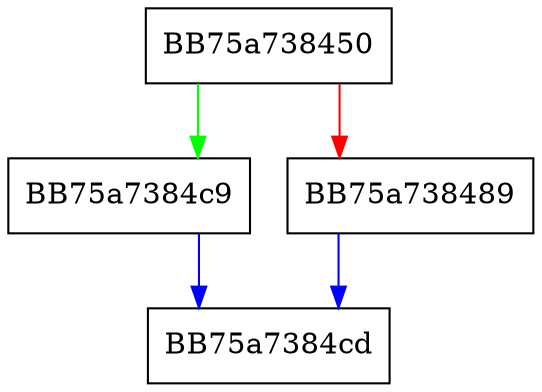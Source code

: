 digraph PKLiteIsMine {
  node [shape="box"];
  graph [splines=ortho];
  BB75a738450 -> BB75a7384c9 [color="green"];
  BB75a738450 -> BB75a738489 [color="red"];
  BB75a738489 -> BB75a7384cd [color="blue"];
  BB75a7384c9 -> BB75a7384cd [color="blue"];
}